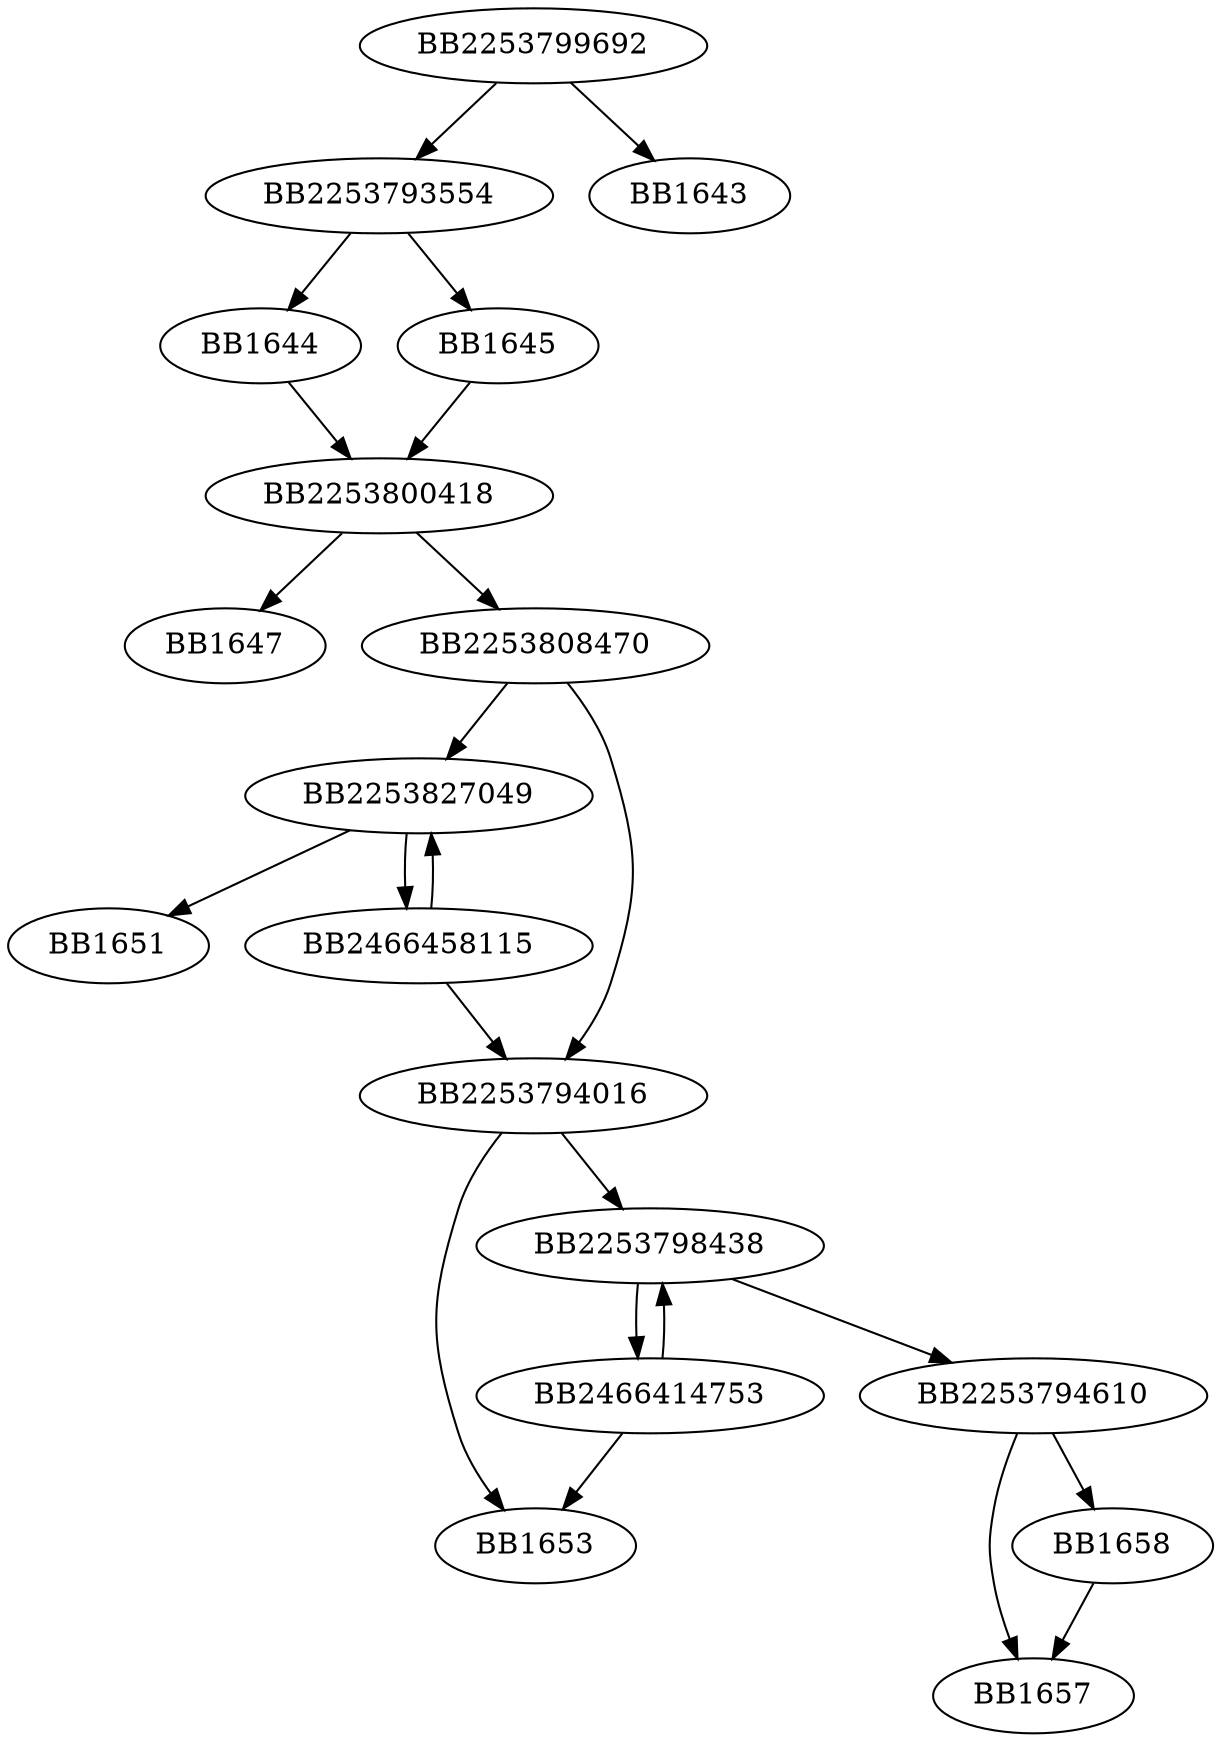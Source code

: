 digraph G{
	BB2253799692->BB2253793554;
	BB2253799692->BB1643;
	BB2253793554->BB1644;
	BB2253793554->BB1645;
	BB1644->BB2253800418;
	BB1645->BB2253800418;
	BB2253800418->BB1647;
	BB2253800418->BB2253808470;
	BB2253808470->BB2253827049;
	BB2253808470->BB2253794016;
	BB2253827049->BB1651;
	BB2253827049->BB2466458115;
	BB2466458115->BB2253827049;
	BB2466458115->BB2253794016;
	BB2253794016->BB1653;
	BB2253794016->BB2253798438;
	BB2253798438->BB2253794610;
	BB2253798438->BB2466414753;
	BB2466414753->BB1653;
	BB2466414753->BB2253798438;
	BB2253794610->BB1657;
	BB2253794610->BB1658;
	BB1658->BB1657;
}
